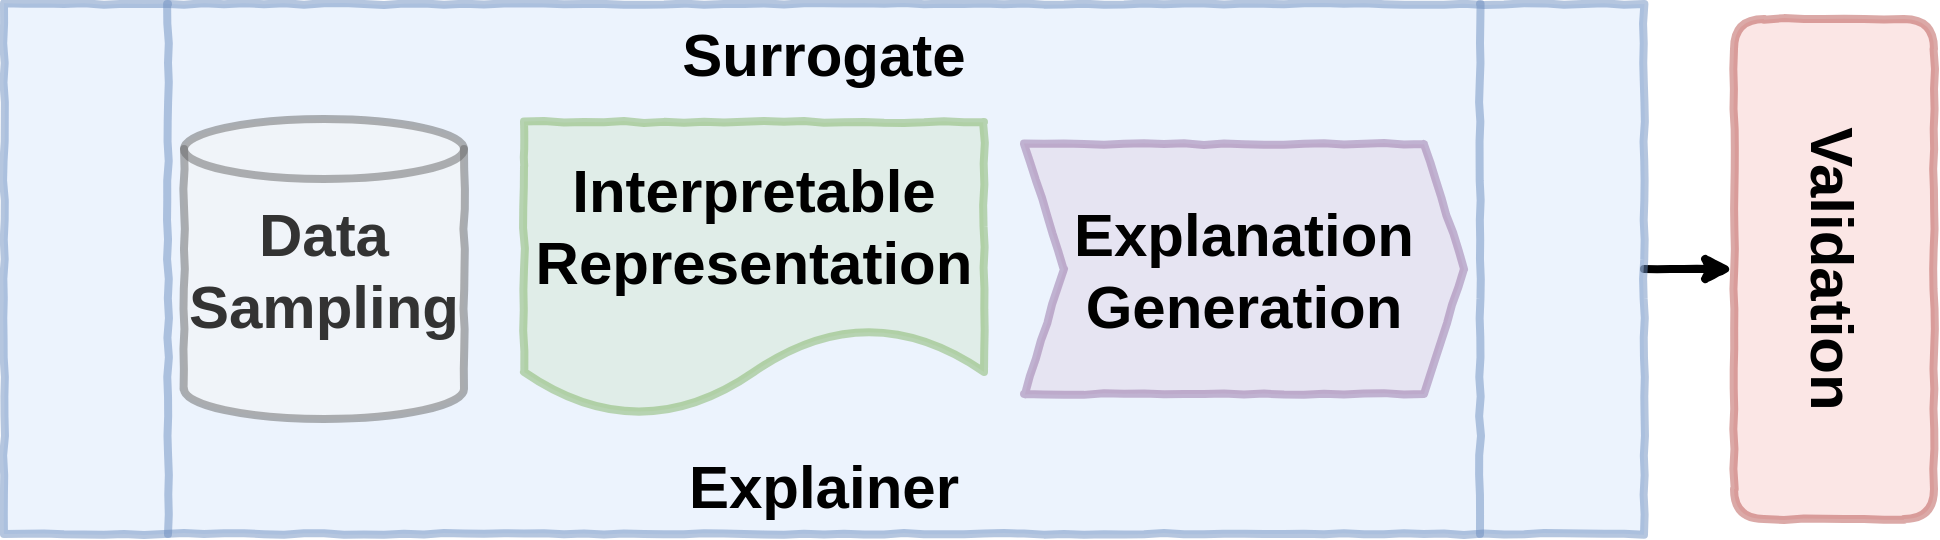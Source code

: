 <mxfile version="13.6.2" type="device" pages="2"><diagram name="explainer" id="WX-4Ph-R7OfRTBm7sGCD"><mxGraphModel dx="4424" dy="3440" grid="1" gridSize="10" guides="1" tooltips="1" connect="1" arrows="1" fold="1" page="1" pageScale="1" pageWidth="2339" pageHeight="3300" math="0" shadow="0"><root><mxCell id="9Tc9YBCLQDsInBhyhlW7-0"/><mxCell id="9Tc9YBCLQDsInBhyhlW7-1" parent="9Tc9YBCLQDsInBhyhlW7-0"/><mxCell id="NYlsds48EEGzDrb6Js-_-1" style="edgeStyle=orthogonalEdgeStyle;rounded=0;comic=1;jiggle=1;orthogonalLoop=1;jettySize=auto;html=1;exitX=1;exitY=0.5;exitDx=0;exitDy=0;entryX=0.5;entryY=1;entryDx=0;entryDy=0;strokeWidth=4;" parent="9Tc9YBCLQDsInBhyhlW7-1" source="9Tc9YBCLQDsInBhyhlW7-7" target="NYlsds48EEGzDrb6Js-_-0" edge="1"><mxGeometry relative="1" as="geometry"/></mxCell><mxCell id="NYlsds48EEGzDrb6Js-_-0" value="&lt;b style=&quot;font-size: 30px&quot;&gt;Validation&lt;br&gt;&lt;/b&gt;" style="rounded=1;whiteSpace=wrap;html=1;shadow=0;comic=1;sketch=0;jiggle=1;strokeWidth=4;opacity=50;rotation=90;fillColor=#f8cecc;strokeColor=#b85450;" parent="9Tc9YBCLQDsInBhyhlW7-1" vertex="1"><mxGeometry x="830" y="122.5" width="250" height="100" as="geometry"/></mxCell><mxCell id="FaFBAZSRX-VyLjGbMj1k-0" value="" style="group" vertex="1" connectable="0" parent="9Tc9YBCLQDsInBhyhlW7-1"><mxGeometry x="40" y="40" width="820" height="265" as="geometry"/></mxCell><mxCell id="9Tc9YBCLQDsInBhyhlW7-7" value="&lt;b style=&quot;font-size: 30px&quot;&gt;Surrogate&lt;br&gt;&lt;br&gt;&lt;br&gt;&lt;br&gt;&lt;br&gt;&lt;br&gt;Explainer&lt;/b&gt;" style="shape=process;whiteSpace=wrap;html=1;backgroundOutline=1;shadow=0;comic=1;sketch=0;jiggle=1;strokeWidth=4;opacity=50;fillColor=#dae8fc;strokeColor=#6c8ebf;spacing=2;" parent="FaFBAZSRX-VyLjGbMj1k-0" vertex="1"><mxGeometry width="820" height="265" as="geometry"/></mxCell><mxCell id="9Tc9YBCLQDsInBhyhlW7-9" value="&lt;font style=&quot;font-size: 30px&quot;&gt;&lt;b&gt;Data&lt;br&gt;Sampling&lt;/b&gt;&lt;/font&gt;" style="shape=cylinder2;whiteSpace=wrap;html=1;boundedLbl=1;backgroundOutline=1;size=15;shadow=0;comic=1;sketch=0;jiggle=1;strokeWidth=4;opacity=50;fillColor=#f5f5f5;strokeColor=#666666;fontColor=#333333;" parent="FaFBAZSRX-VyLjGbMj1k-0" vertex="1"><mxGeometry x="90" y="57.5" width="140" height="150" as="geometry"/></mxCell><mxCell id="9Tc9YBCLQDsInBhyhlW7-10" value="&lt;b style=&quot;font-size: 30px&quot;&gt;Explanation&lt;br&gt;Generation&lt;/b&gt;" style="shape=step;perimeter=stepPerimeter;whiteSpace=wrap;html=1;fixedSize=1;shadow=0;comic=1;sketch=0;jiggle=1;strokeWidth=4;opacity=50;fillColor=#e1d5e7;strokeColor=#9673a6;" parent="FaFBAZSRX-VyLjGbMj1k-0" vertex="1"><mxGeometry x="510" y="70" width="220" height="125" as="geometry"/></mxCell><mxCell id="9Tc9YBCLQDsInBhyhlW7-11" value="&lt;font style=&quot;font-size: 30px&quot;&gt;&lt;b&gt;Interpretable&lt;br&gt;Representation&lt;/b&gt;&lt;/font&gt;" style="shape=document;whiteSpace=wrap;html=1;boundedLbl=1;shadow=0;comic=1;sketch=0;jiggle=1;strokeWidth=4;opacity=50;fillColor=#d5e8d4;strokeColor=#82b366;" parent="FaFBAZSRX-VyLjGbMj1k-0" vertex="1"><mxGeometry x="260" y="59" width="230" height="147" as="geometry"/></mxCell></root></mxGraphModel></diagram><diagram name="validation" id="YjyUSDtRI8hoYY9sa_CQ"><mxGraphModel dx="2765" dy="2150" grid="1" gridSize="10" guides="1" tooltips="1" connect="1" arrows="1" fold="1" page="1" pageScale="1" pageWidth="2339" pageHeight="3300" math="0" shadow="0"><root><mxCell id="9AXiWPfe6IBpOyfKVr3M-0"/><mxCell id="9AXiWPfe6IBpOyfKVr3M-1" parent="9AXiWPfe6IBpOyfKVr3M-0"/><mxCell id="E6do28IimJJDfZ_gssPe-0" value="" style="group" vertex="1" connectable="0" parent="9AXiWPfe6IBpOyfKVr3M-1"><mxGeometry x="40" y="40" width="820" height="391.5" as="geometry"/></mxCell><mxCell id="9AXiWPfe6IBpOyfKVr3M-3" value="&lt;b style=&quot;font-size: 30px&quot;&gt;Surrogate&lt;br&gt;&lt;br&gt;&lt;br&gt;&lt;br&gt;&lt;br&gt;&lt;br&gt;Explainer&lt;/b&gt;" style="shape=process;whiteSpace=wrap;html=1;backgroundOutline=1;shadow=0;comic=1;sketch=0;jiggle=1;strokeWidth=4;opacity=50;fillColor=#dae8fc;strokeColor=#6c8ebf;spacing=2;" parent="E6do28IimJJDfZ_gssPe-0" vertex="1"><mxGeometry width="820" height="265" as="geometry"/></mxCell><mxCell id="9AXiWPfe6IBpOyfKVr3M-4" value="&lt;font style=&quot;font-size: 30px&quot;&gt;&lt;b&gt;Data&lt;br&gt;Sampling&lt;/b&gt;&lt;/font&gt;" style="shape=cylinder2;whiteSpace=wrap;html=1;boundedLbl=1;backgroundOutline=1;size=15;shadow=0;comic=1;sketch=0;jiggle=1;strokeWidth=4;opacity=50;fillColor=#f5f5f5;strokeColor=#666666;fontColor=#333333;" parent="E6do28IimJJDfZ_gssPe-0" vertex="1"><mxGeometry x="90" y="57.5" width="140" height="150" as="geometry"/></mxCell><mxCell id="9AXiWPfe6IBpOyfKVr3M-5" value="&lt;b style=&quot;font-size: 30px&quot;&gt;Explanation&lt;br&gt;Generation&lt;/b&gt;" style="shape=step;perimeter=stepPerimeter;whiteSpace=wrap;html=1;fixedSize=1;shadow=0;comic=1;sketch=0;jiggle=1;strokeWidth=4;opacity=50;fillColor=#e1d5e7;strokeColor=#9673a6;" parent="E6do28IimJJDfZ_gssPe-0" vertex="1"><mxGeometry x="510" y="70" width="220" height="125" as="geometry"/></mxCell><mxCell id="9AXiWPfe6IBpOyfKVr3M-6" value="&lt;font style=&quot;font-size: 30px&quot;&gt;&lt;b&gt;Interpretable&lt;br&gt;Representation&lt;/b&gt;&lt;/font&gt;" style="shape=document;whiteSpace=wrap;html=1;boundedLbl=1;shadow=0;comic=1;sketch=0;jiggle=1;strokeWidth=4;opacity=50;fillColor=#d5e8d4;strokeColor=#82b366;" parent="E6do28IimJJDfZ_gssPe-0" vertex="1"><mxGeometry x="260" y="59" width="230" height="147" as="geometry"/></mxCell><mxCell id="9AXiWPfe6IBpOyfKVr3M-7" value="&lt;b style=&quot;font-size: 30px&quot;&gt;Validation&lt;br&gt;&lt;/b&gt;" style="rounded=1;whiteSpace=wrap;html=1;shadow=0;comic=1;sketch=0;jiggle=1;strokeWidth=4;opacity=50;rotation=0;fillColor=#f8cecc;strokeColor=#b85450;" parent="E6do28IimJJDfZ_gssPe-0" vertex="1"><mxGeometry x="90" y="291.5" width="640" height="100" as="geometry"/></mxCell><mxCell id="9AXiWPfe6IBpOyfKVr3M-9" value="" style="endArrow=classic;html=1;strokeWidth=4;exitX=0.5;exitY=1.003;exitDx=0;exitDy=0;exitPerimeter=0;entryX=0.109;entryY=0;entryDx=0;entryDy=0;entryPerimeter=0;comic=1;" parent="E6do28IimJJDfZ_gssPe-0" source="9AXiWPfe6IBpOyfKVr3M-4" target="9AXiWPfe6IBpOyfKVr3M-7" edge="1"><mxGeometry width="50" height="50" relative="1" as="geometry"><mxPoint x="260" y="227.5" as="sourcePoint"/><mxPoint x="310" y="177.5" as="targetPoint"/></mxGeometry></mxCell><mxCell id="9AXiWPfe6IBpOyfKVr3M-10" value="" style="endArrow=classic;html=1;strokeWidth=4;exitX=0.217;exitY=0.98;exitDx=0;exitDy=0;exitPerimeter=0;comic=1;entryX=0.343;entryY=0.001;entryDx=0;entryDy=0;entryPerimeter=0;" parent="E6do28IimJJDfZ_gssPe-0" source="9AXiWPfe6IBpOyfKVr3M-6" edge="1" target="9AXiWPfe6IBpOyfKVr3M-7"><mxGeometry width="50" height="50" relative="1" as="geometry"><mxPoint x="310.24" y="207.95" as="sourcePoint"/><mxPoint x="310" y="287.5" as="targetPoint"/></mxGeometry></mxCell><mxCell id="9AXiWPfe6IBpOyfKVr3M-11" value="" style="endArrow=classic;html=1;strokeWidth=4;exitX=0.5;exitY=1.003;exitDx=0;exitDy=0;exitPerimeter=0;entryX=0.829;entryY=0.007;entryDx=0;entryDy=0;entryPerimeter=0;comic=1;" parent="E6do28IimJJDfZ_gssPe-0" target="9AXiWPfe6IBpOyfKVr3M-7" edge="1"><mxGeometry width="50" height="50" relative="1" as="geometry"><mxPoint x="620.04" y="195.0" as="sourcePoint"/><mxPoint x="619.8" y="304.55" as="targetPoint"/></mxGeometry></mxCell></root></mxGraphModel></diagram></mxfile>